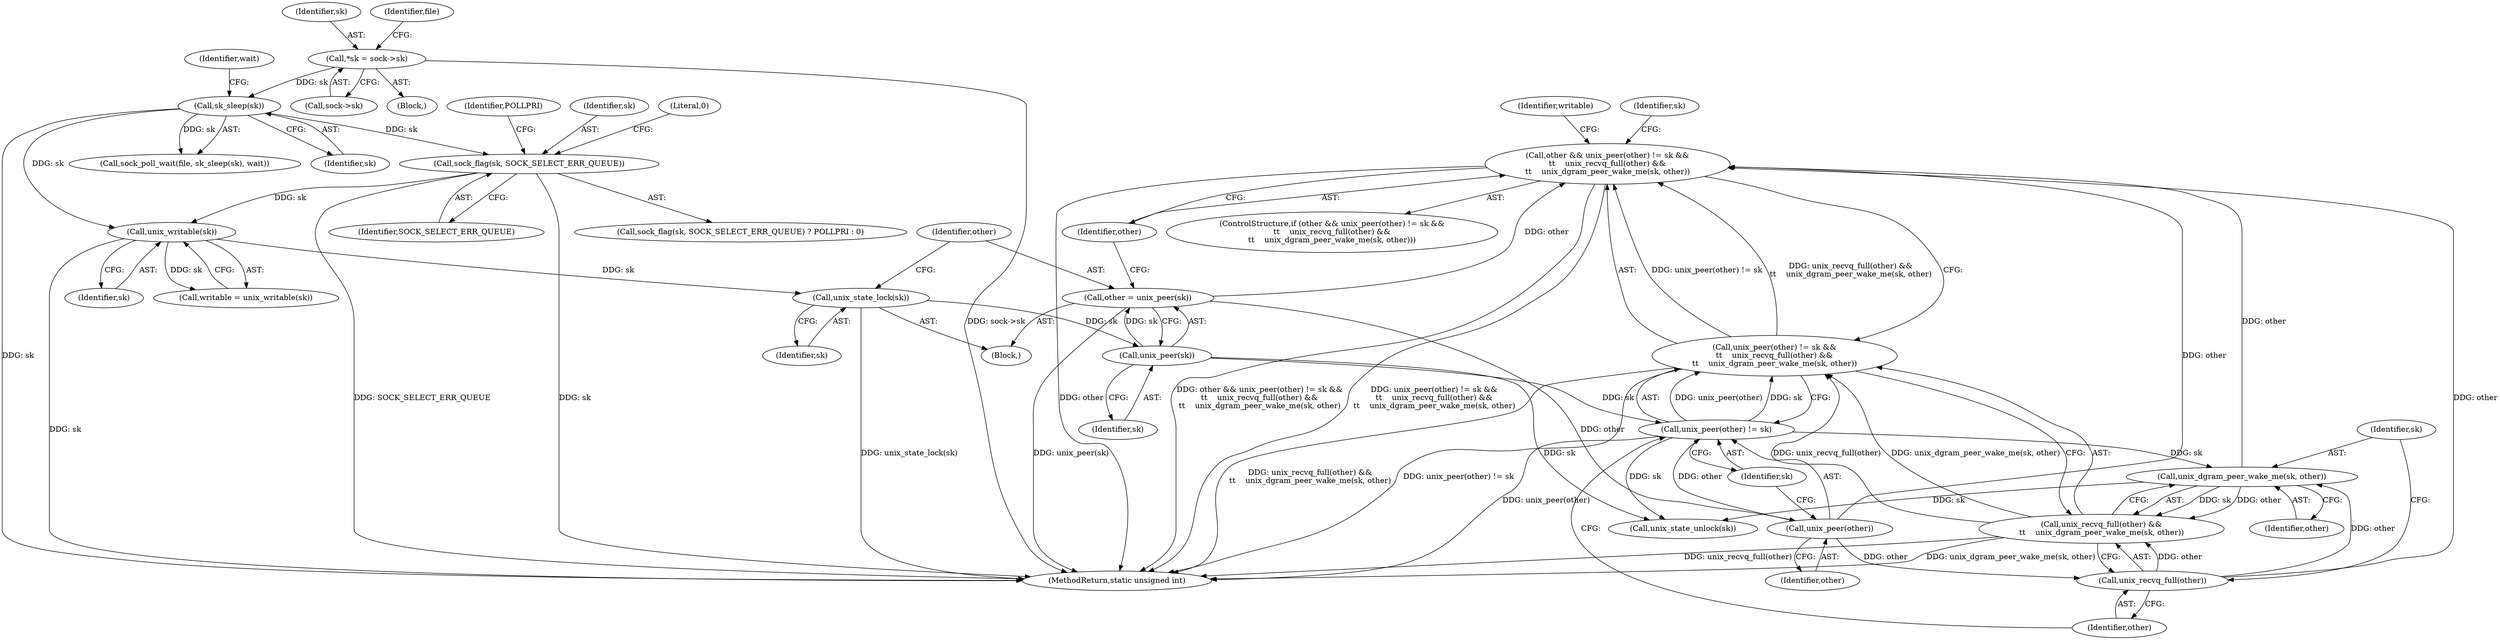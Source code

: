 digraph "0_linux_7d267278a9ece963d77eefec61630223fce08c6c_1@pointer" {
"1000232" [label="(Call,other && unix_peer(other) != sk &&\n\t\t    unix_recvq_full(other) &&\n\t\t    unix_dgram_peer_wake_me(sk, other))"];
"1000236" [label="(Call,unix_peer(other))"];
"1000227" [label="(Call,other = unix_peer(sk))"];
"1000229" [label="(Call,unix_peer(sk))"];
"1000225" [label="(Call,unix_state_lock(sk))"];
"1000220" [label="(Call,unix_writable(sk))"];
"1000143" [label="(Call,sock_flag(sk, SOCK_SELECT_ERR_QUEUE))"];
"1000121" [label="(Call,sk_sleep(sk))"];
"1000111" [label="(Call,*sk = sock->sk)"];
"1000242" [label="(Call,unix_dgram_peer_wake_me(sk, other))"];
"1000235" [label="(Call,unix_peer(other) != sk)"];
"1000240" [label="(Call,unix_recvq_full(other))"];
"1000234" [label="(Call,unix_peer(other) != sk &&\n\t\t    unix_recvq_full(other) &&\n\t\t    unix_dgram_peer_wake_me(sk, other))"];
"1000239" [label="(Call,unix_recvq_full(other) &&\n\t\t    unix_dgram_peer_wake_me(sk, other))"];
"1000121" [label="(Call,sk_sleep(sk))"];
"1000241" [label="(Identifier,other)"];
"1000236" [label="(Call,unix_peer(other))"];
"1000228" [label="(Identifier,other)"];
"1000230" [label="(Identifier,sk)"];
"1000233" [label="(Identifier,other)"];
"1000225" [label="(Call,unix_state_lock(sk))"];
"1000147" [label="(Literal,0)"];
"1000239" [label="(Call,unix_recvq_full(other) &&\n\t\t    unix_dgram_peer_wake_me(sk, other))"];
"1000231" [label="(ControlStructure,if (other && unix_peer(other) != sk &&\n\t\t    unix_recvq_full(other) &&\n\t\t    unix_dgram_peer_wake_me(sk, other)))"];
"1000145" [label="(Identifier,SOCK_SELECT_ERR_QUEUE)"];
"1000232" [label="(Call,other && unix_peer(other) != sk &&\n\t\t    unix_recvq_full(other) &&\n\t\t    unix_dgram_peer_wake_me(sk, other))"];
"1000270" [label="(MethodReturn,static unsigned int)"];
"1000234" [label="(Call,unix_peer(other) != sk &&\n\t\t    unix_recvq_full(other) &&\n\t\t    unix_dgram_peer_wake_me(sk, other))"];
"1000218" [label="(Call,writable = unix_writable(sk))"];
"1000113" [label="(Call,sock->sk)"];
"1000146" [label="(Identifier,POLLPRI)"];
"1000221" [label="(Identifier,sk)"];
"1000112" [label="(Identifier,sk)"];
"1000248" [label="(Call,unix_state_unlock(sk))"];
"1000242" [label="(Call,unix_dgram_peer_wake_me(sk, other))"];
"1000235" [label="(Call,unix_peer(other) != sk)"];
"1000122" [label="(Identifier,sk)"];
"1000220" [label="(Call,unix_writable(sk))"];
"1000238" [label="(Identifier,sk)"];
"1000111" [label="(Call,*sk = sock->sk)"];
"1000227" [label="(Call,other = unix_peer(sk))"];
"1000249" [label="(Identifier,sk)"];
"1000237" [label="(Identifier,other)"];
"1000144" [label="(Identifier,sk)"];
"1000119" [label="(Call,sock_poll_wait(file, sk_sleep(sk), wait))"];
"1000142" [label="(Call,sock_flag(sk, SOCK_SELECT_ERR_QUEUE) ? POLLPRI : 0)"];
"1000120" [label="(Identifier,file)"];
"1000226" [label="(Identifier,sk)"];
"1000229" [label="(Call,unix_peer(sk))"];
"1000244" [label="(Identifier,other)"];
"1000109" [label="(Block,)"];
"1000224" [label="(Block,)"];
"1000123" [label="(Identifier,wait)"];
"1000246" [label="(Identifier,writable)"];
"1000243" [label="(Identifier,sk)"];
"1000143" [label="(Call,sock_flag(sk, SOCK_SELECT_ERR_QUEUE))"];
"1000240" [label="(Call,unix_recvq_full(other))"];
"1000232" -> "1000231"  [label="AST: "];
"1000232" -> "1000233"  [label="CFG: "];
"1000232" -> "1000234"  [label="CFG: "];
"1000233" -> "1000232"  [label="AST: "];
"1000234" -> "1000232"  [label="AST: "];
"1000246" -> "1000232"  [label="CFG: "];
"1000249" -> "1000232"  [label="CFG: "];
"1000232" -> "1000270"  [label="DDG: other"];
"1000232" -> "1000270"  [label="DDG: other && unix_peer(other) != sk &&\n\t\t    unix_recvq_full(other) &&\n\t\t    unix_dgram_peer_wake_me(sk, other)"];
"1000232" -> "1000270"  [label="DDG: unix_peer(other) != sk &&\n\t\t    unix_recvq_full(other) &&\n\t\t    unix_dgram_peer_wake_me(sk, other)"];
"1000236" -> "1000232"  [label="DDG: other"];
"1000227" -> "1000232"  [label="DDG: other"];
"1000242" -> "1000232"  [label="DDG: other"];
"1000240" -> "1000232"  [label="DDG: other"];
"1000234" -> "1000232"  [label="DDG: unix_peer(other) != sk"];
"1000234" -> "1000232"  [label="DDG: unix_recvq_full(other) &&\n\t\t    unix_dgram_peer_wake_me(sk, other)"];
"1000236" -> "1000235"  [label="AST: "];
"1000236" -> "1000237"  [label="CFG: "];
"1000237" -> "1000236"  [label="AST: "];
"1000238" -> "1000236"  [label="CFG: "];
"1000236" -> "1000235"  [label="DDG: other"];
"1000227" -> "1000236"  [label="DDG: other"];
"1000236" -> "1000240"  [label="DDG: other"];
"1000227" -> "1000224"  [label="AST: "];
"1000227" -> "1000229"  [label="CFG: "];
"1000228" -> "1000227"  [label="AST: "];
"1000229" -> "1000227"  [label="AST: "];
"1000233" -> "1000227"  [label="CFG: "];
"1000227" -> "1000270"  [label="DDG: unix_peer(sk)"];
"1000229" -> "1000227"  [label="DDG: sk"];
"1000229" -> "1000230"  [label="CFG: "];
"1000230" -> "1000229"  [label="AST: "];
"1000225" -> "1000229"  [label="DDG: sk"];
"1000229" -> "1000235"  [label="DDG: sk"];
"1000229" -> "1000248"  [label="DDG: sk"];
"1000225" -> "1000224"  [label="AST: "];
"1000225" -> "1000226"  [label="CFG: "];
"1000226" -> "1000225"  [label="AST: "];
"1000228" -> "1000225"  [label="CFG: "];
"1000225" -> "1000270"  [label="DDG: unix_state_lock(sk)"];
"1000220" -> "1000225"  [label="DDG: sk"];
"1000220" -> "1000218"  [label="AST: "];
"1000220" -> "1000221"  [label="CFG: "];
"1000221" -> "1000220"  [label="AST: "];
"1000218" -> "1000220"  [label="CFG: "];
"1000220" -> "1000270"  [label="DDG: sk"];
"1000220" -> "1000218"  [label="DDG: sk"];
"1000143" -> "1000220"  [label="DDG: sk"];
"1000121" -> "1000220"  [label="DDG: sk"];
"1000143" -> "1000142"  [label="AST: "];
"1000143" -> "1000145"  [label="CFG: "];
"1000144" -> "1000143"  [label="AST: "];
"1000145" -> "1000143"  [label="AST: "];
"1000146" -> "1000143"  [label="CFG: "];
"1000147" -> "1000143"  [label="CFG: "];
"1000143" -> "1000270"  [label="DDG: sk"];
"1000143" -> "1000270"  [label="DDG: SOCK_SELECT_ERR_QUEUE"];
"1000121" -> "1000143"  [label="DDG: sk"];
"1000121" -> "1000119"  [label="AST: "];
"1000121" -> "1000122"  [label="CFG: "];
"1000122" -> "1000121"  [label="AST: "];
"1000123" -> "1000121"  [label="CFG: "];
"1000121" -> "1000270"  [label="DDG: sk"];
"1000121" -> "1000119"  [label="DDG: sk"];
"1000111" -> "1000121"  [label="DDG: sk"];
"1000111" -> "1000109"  [label="AST: "];
"1000111" -> "1000113"  [label="CFG: "];
"1000112" -> "1000111"  [label="AST: "];
"1000113" -> "1000111"  [label="AST: "];
"1000120" -> "1000111"  [label="CFG: "];
"1000111" -> "1000270"  [label="DDG: sock->sk"];
"1000242" -> "1000239"  [label="AST: "];
"1000242" -> "1000244"  [label="CFG: "];
"1000243" -> "1000242"  [label="AST: "];
"1000244" -> "1000242"  [label="AST: "];
"1000239" -> "1000242"  [label="CFG: "];
"1000242" -> "1000239"  [label="DDG: sk"];
"1000242" -> "1000239"  [label="DDG: other"];
"1000235" -> "1000242"  [label="DDG: sk"];
"1000240" -> "1000242"  [label="DDG: other"];
"1000242" -> "1000248"  [label="DDG: sk"];
"1000235" -> "1000234"  [label="AST: "];
"1000235" -> "1000238"  [label="CFG: "];
"1000238" -> "1000235"  [label="AST: "];
"1000241" -> "1000235"  [label="CFG: "];
"1000234" -> "1000235"  [label="CFG: "];
"1000235" -> "1000270"  [label="DDG: unix_peer(other)"];
"1000235" -> "1000234"  [label="DDG: unix_peer(other)"];
"1000235" -> "1000234"  [label="DDG: sk"];
"1000235" -> "1000248"  [label="DDG: sk"];
"1000240" -> "1000239"  [label="AST: "];
"1000240" -> "1000241"  [label="CFG: "];
"1000241" -> "1000240"  [label="AST: "];
"1000243" -> "1000240"  [label="CFG: "];
"1000239" -> "1000240"  [label="CFG: "];
"1000240" -> "1000239"  [label="DDG: other"];
"1000234" -> "1000239"  [label="CFG: "];
"1000239" -> "1000234"  [label="AST: "];
"1000234" -> "1000270"  [label="DDG: unix_recvq_full(other) &&\n\t\t    unix_dgram_peer_wake_me(sk, other)"];
"1000234" -> "1000270"  [label="DDG: unix_peer(other) != sk"];
"1000239" -> "1000234"  [label="DDG: unix_recvq_full(other)"];
"1000239" -> "1000234"  [label="DDG: unix_dgram_peer_wake_me(sk, other)"];
"1000239" -> "1000270"  [label="DDG: unix_recvq_full(other)"];
"1000239" -> "1000270"  [label="DDG: unix_dgram_peer_wake_me(sk, other)"];
}

